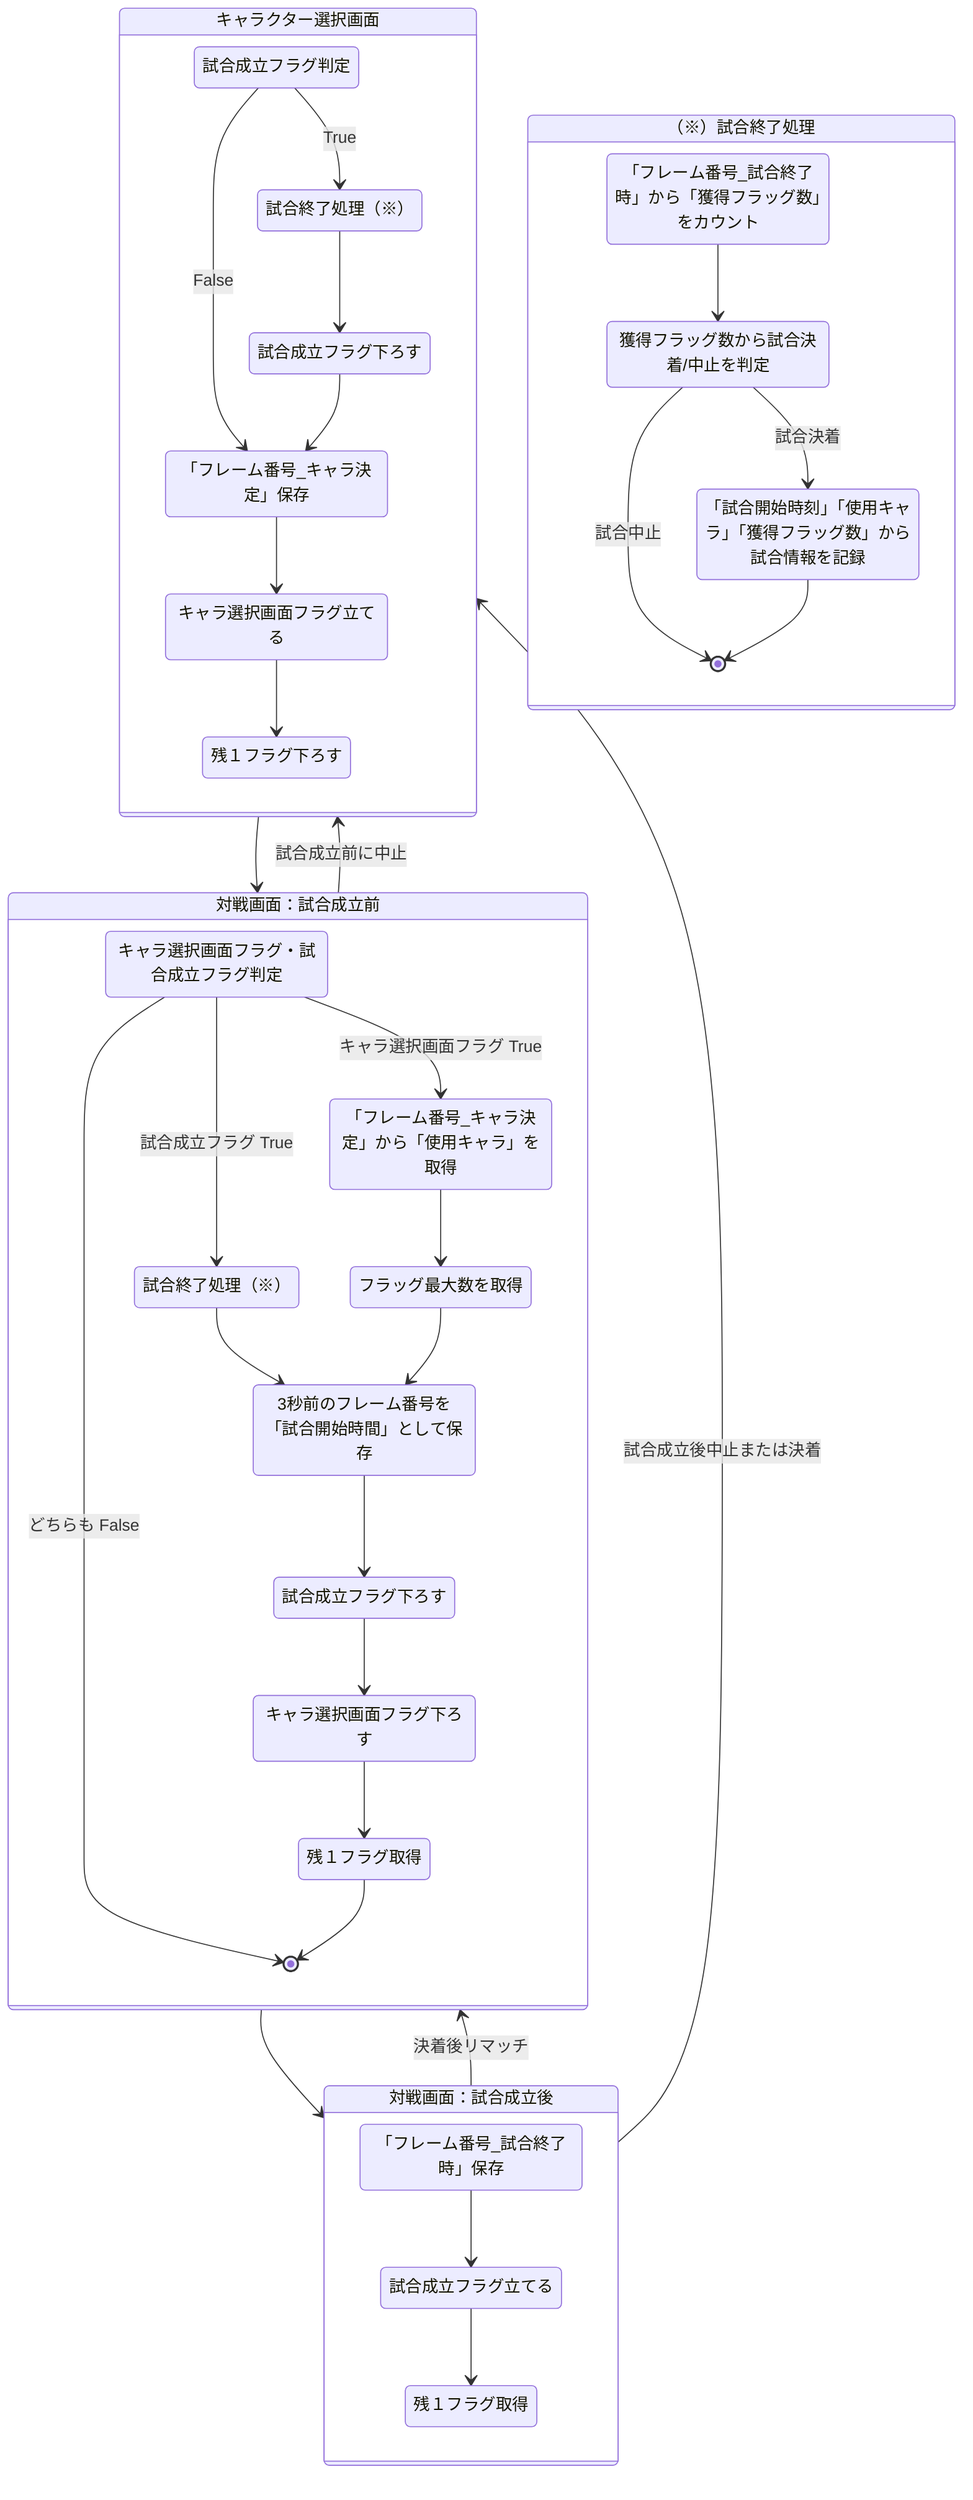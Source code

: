 stateDiagram-v2
s1: キャラクター選択画面
s3: 対戦画面：試合成立前
s4: 対戦画面：試合成立後
s5: （※）試合終了処理

s1 --> s3
s3 --> s1: 試合成立前に中止
s3 --> s4
s4 --> s1: 試合成立後中止または決着
s4 --> s3: 決着後リマッチ

p11: 試合成立フラグ判定
p12: 試合終了処理（※）
p15: 試合成立フラグ下ろす
p16: 「フレーム番号_キャラ決定」保存
p17: キャラ選択画面フラグ立てる
p18: 残１フラグ下ろす

state s1 {
  p11 --> p12: True
  p11 --> p16: False
  p12 --> p15
  p15 --> p16
  p16 --> p17
  p17 --> p18
}

p31: キャラ選択画面フラグ・試合成立フラグ判定
p32: 試合終了処理（※）
p33: 「フレーム番号_キャラ決定」から「使用キャラ」を取得
p34: フラッグ最大数を取得
p35: 3秒前のフレーム番号を「試合開始時間」として保存
p36: 試合成立フラグ下ろす
p37: キャラ選択画面フラグ下ろす
p38: 残１フラグ取得

state s3 {
  p31 --> [*]: どちらも False
  p31 --> p32: 試合成立フラグ True
  p32 --> p35
  p31 --> p33: キャラ選択画面フラグ True
  p33 --> p34
  p34 --> p35
  p35 --> p36
  p36 --> p37
  p37 --> p38
  p38 --> [*]
}

p41: 「フレーム番号_試合終了時」保存
p42: 試合成立フラグ立てる
p43: 残１フラグ取得

state s4 {
  p41 --> p42
  p42 --> p43
}

p51: 「フレーム番号_試合終了時」から「獲得フラッグ数」をカウント
p52: 獲得フラッグ数から試合決着/中止を判定
p53: 「試合開始時刻」「使用キャラ」「獲得フラッグ数」から試合情報を記録

state s5 {
  p51 --> p52
  p52 --> p53: 試合決着
  p52 --> [*]: 試合中止
  p53 --> [*]
}
